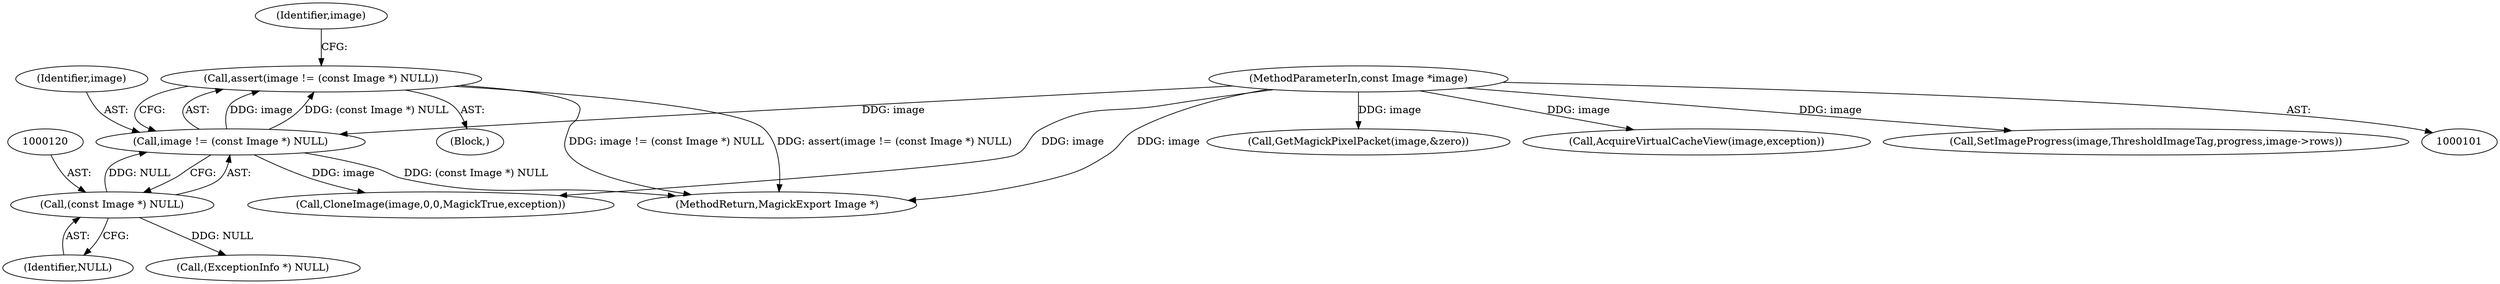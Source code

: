 digraph "0_ImageMagick_55e6dc49f1a381d9d511ee2f888fdc3e3c3e3953@API" {
"1000116" [label="(Call,assert(image != (const Image *) NULL))"];
"1000117" [label="(Call,image != (const Image *) NULL)"];
"1000102" [label="(MethodParameterIn,const Image *image)"];
"1000119" [label="(Call,(const Image *) NULL)"];
"1000121" [label="(Identifier,NULL)"];
"1000119" [label="(Call,(const Image *) NULL)"];
"1000116" [label="(Call,assert(image != (const Image *) NULL))"];
"1000889" [label="(MethodReturn,MagickExport Image *)"];
"1000157" [label="(Call,CloneImage(image,0,0,MagickTrue,exception))"];
"1000146" [label="(Call,(ExceptionInfo *) NULL)"];
"1000125" [label="(Identifier,image)"];
"1000206" [label="(Call,GetMagickPixelPacket(image,&zero))"];
"1000117" [label="(Call,image != (const Image *) NULL)"];
"1000107" [label="(Block,)"];
"1000219" [label="(Call,AcquireVirtualCacheView(image,exception))"];
"1000102" [label="(MethodParameterIn,const Image *image)"];
"1000118" [label="(Identifier,image)"];
"1000857" [label="(Call,SetImageProgress(image,ThresholdImageTag,progress,image->rows))"];
"1000116" -> "1000107"  [label="AST: "];
"1000116" -> "1000117"  [label="CFG: "];
"1000117" -> "1000116"  [label="AST: "];
"1000125" -> "1000116"  [label="CFG: "];
"1000116" -> "1000889"  [label="DDG: image != (const Image *) NULL"];
"1000116" -> "1000889"  [label="DDG: assert(image != (const Image *) NULL)"];
"1000117" -> "1000116"  [label="DDG: image"];
"1000117" -> "1000116"  [label="DDG: (const Image *) NULL"];
"1000117" -> "1000119"  [label="CFG: "];
"1000118" -> "1000117"  [label="AST: "];
"1000119" -> "1000117"  [label="AST: "];
"1000117" -> "1000889"  [label="DDG: (const Image *) NULL"];
"1000102" -> "1000117"  [label="DDG: image"];
"1000119" -> "1000117"  [label="DDG: NULL"];
"1000117" -> "1000157"  [label="DDG: image"];
"1000102" -> "1000101"  [label="AST: "];
"1000102" -> "1000889"  [label="DDG: image"];
"1000102" -> "1000157"  [label="DDG: image"];
"1000102" -> "1000206"  [label="DDG: image"];
"1000102" -> "1000219"  [label="DDG: image"];
"1000102" -> "1000857"  [label="DDG: image"];
"1000119" -> "1000121"  [label="CFG: "];
"1000120" -> "1000119"  [label="AST: "];
"1000121" -> "1000119"  [label="AST: "];
"1000119" -> "1000146"  [label="DDG: NULL"];
}
